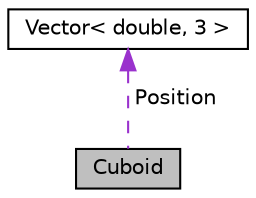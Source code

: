 digraph "Cuboid"
{
 // LATEX_PDF_SIZE
  edge [fontname="Helvetica",fontsize="10",labelfontname="Helvetica",labelfontsize="10"];
  node [fontname="Helvetica",fontsize="10",shape=record];
  Node1 [label="Cuboid",height=0.2,width=0.4,color="black", fillcolor="grey75", style="filled", fontcolor="black",tooltip="Klasa prostopadloscianu w postaci tablicy dwuwymiarowej oraz jej metody."];
  Node2 -> Node1 [dir="back",color="darkorchid3",fontsize="10",style="dashed",label=" Position" ];
  Node2 [label="Vector\< double, 3 \>",height=0.2,width=0.4,color="black", fillcolor="white", style="filled",URL="$class_vector.html",tooltip=" "];
}
